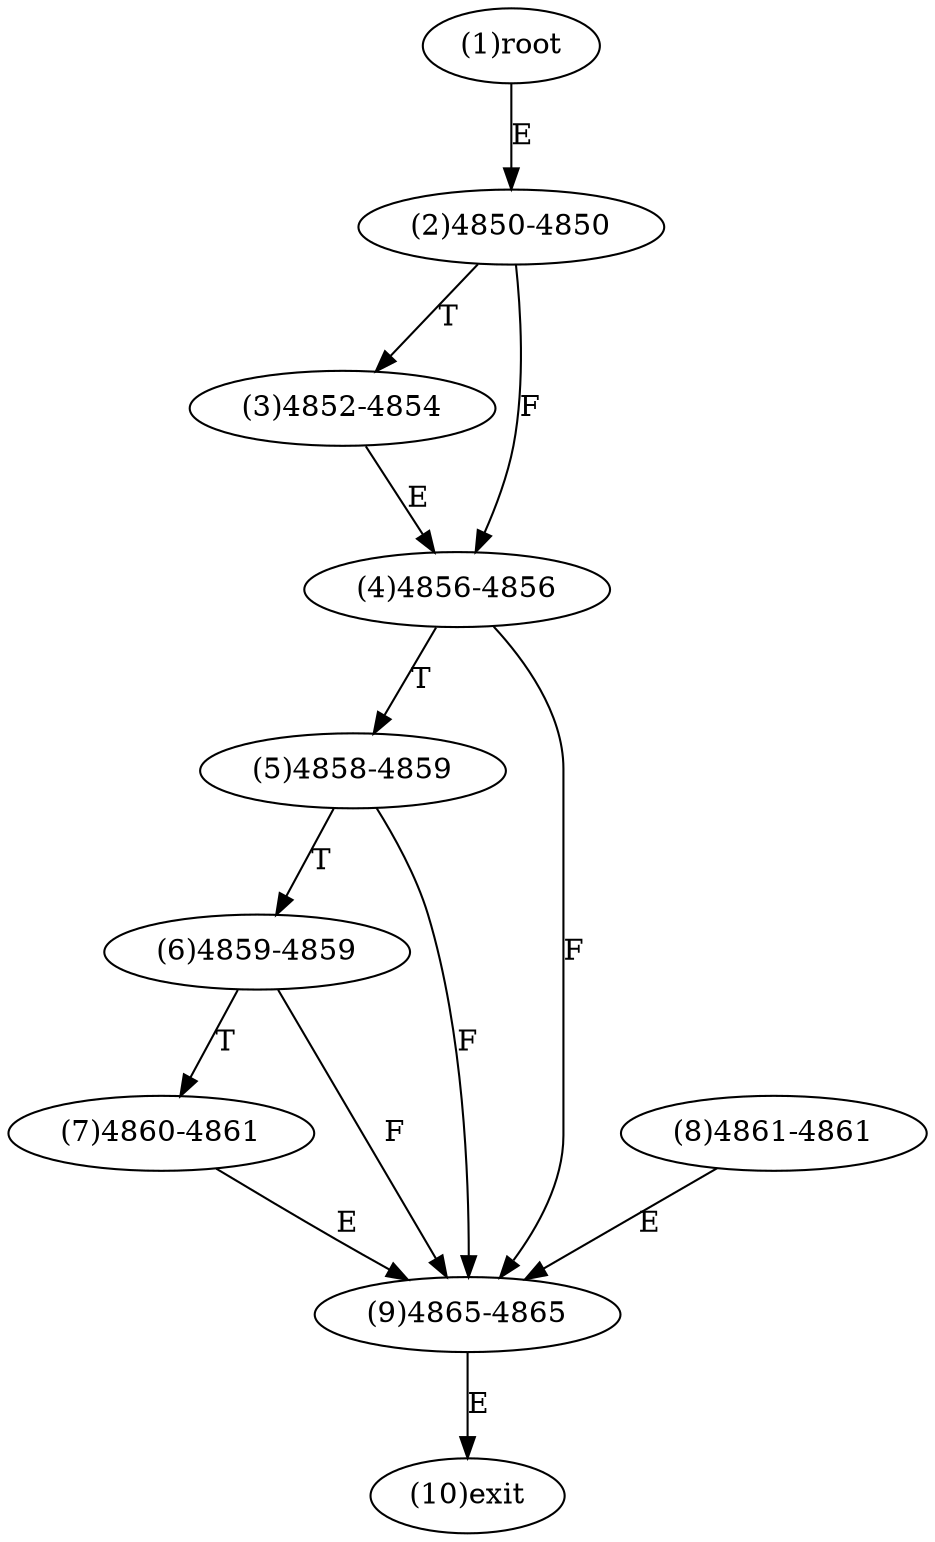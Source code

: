 digraph "" { 
1[ label="(1)root"];
2[ label="(2)4850-4850"];
3[ label="(3)4852-4854"];
4[ label="(4)4856-4856"];
5[ label="(5)4858-4859"];
6[ label="(6)4859-4859"];
7[ label="(7)4860-4861"];
8[ label="(8)4861-4861"];
9[ label="(9)4865-4865"];
10[ label="(10)exit"];
1->2[ label="E"];
2->4[ label="F"];
2->3[ label="T"];
3->4[ label="E"];
4->9[ label="F"];
4->5[ label="T"];
5->9[ label="F"];
5->6[ label="T"];
6->9[ label="F"];
6->7[ label="T"];
7->9[ label="E"];
8->9[ label="E"];
9->10[ label="E"];
}